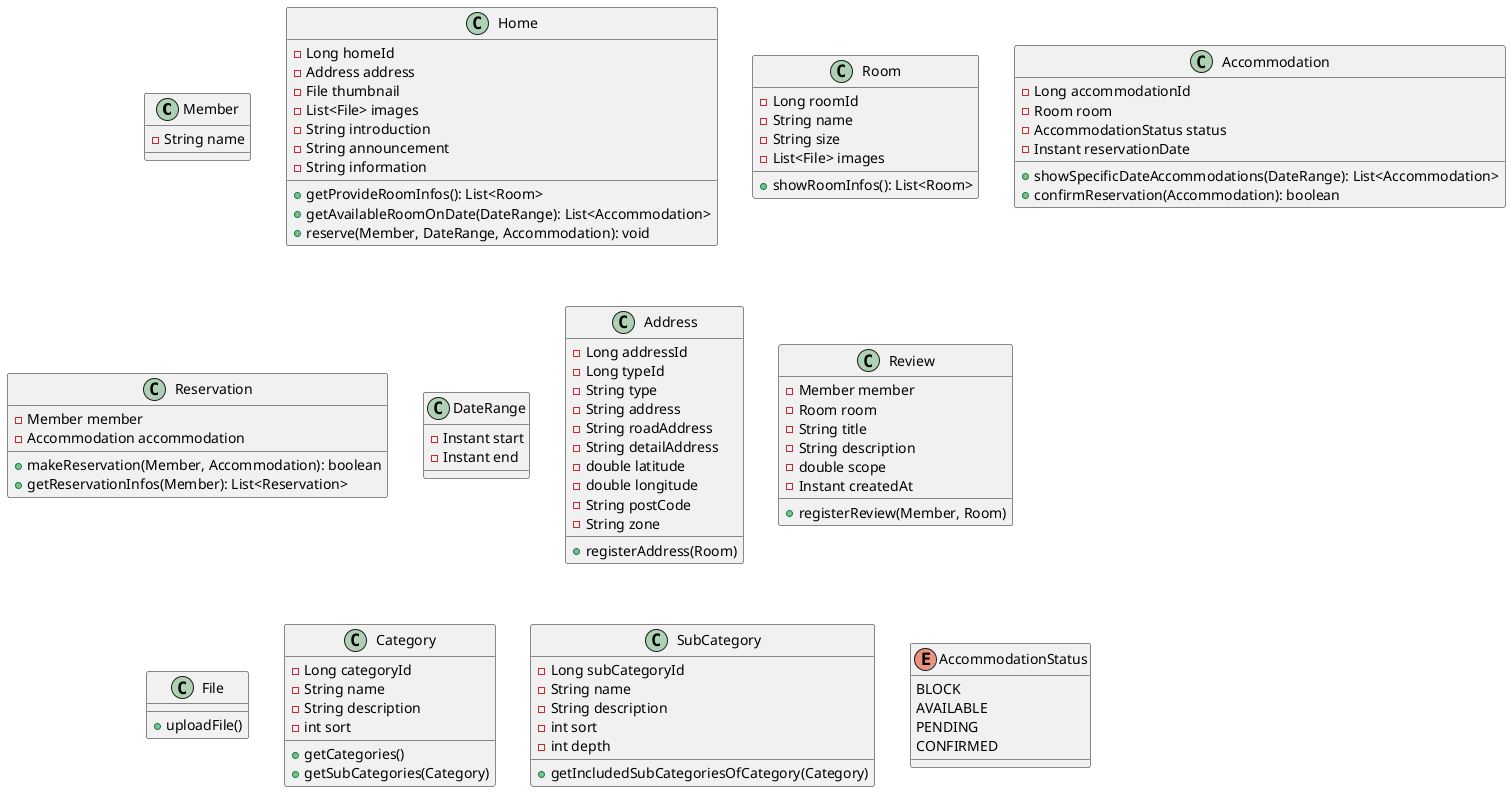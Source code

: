 @startuml
class Member {
  -String name
}

class Home {
  -Long homeId
  -Address address
  -File thumbnail
  -List<File> images
  -String introduction
  -String announcement
  -String information
  +getProvideRoomInfos(): List<Room>
  +getAvailableRoomOnDate(DateRange): List<Accommodation>
  +reserve(Member, DateRange, Accommodation): void
}

class Room {
  -Long roomId
  -String name
  -String size
  -List<File> images
  +showRoomInfos(): List<Room>
}

class Accommodation {
  -Long accommodationId
  -Room room
  -AccommodationStatus status
  -Instant reservationDate
  +showSpecificDateAccommodations(DateRange): List<Accommodation>
  +confirmReservation(Accommodation): boolean
}

class Reservation {
  -Member member
  -Accommodation accommodation
  +makeReservation(Member, Accommodation): boolean
  +getReservationInfos(Member): List<Reservation>
}

class DateRange {
  -Instant start
  -Instant end
}

class Address {
  -Long addressId
  -Long typeId
  -String type
  -String address
  -String roadAddress
  -String detailAddress
  -double latitude
  -double longitude
  -String postCode
  -String zone
  +registerAddress(Room)
}

class Review {
  -Member member
  -Room room
  -String title
  -String description
  -double scope
  -Instant createdAt
  +registerReview(Member, Room)
}

class File {
  +uploadFile()
}

class Category {
  -Long categoryId
  -String name
  -String description
  -int sort
  +getCategories()
  +getSubCategories(Category)
}

class SubCategory {
  -Long subCategoryId
  -String name
  -String description
  -int sort
  -int depth
  +getIncludedSubCategoriesOfCategory(Category)
}

enum AccommodationStatus {
  BLOCK
  AVAILABLE
  PENDING
  CONFIRMED
}

@enduml